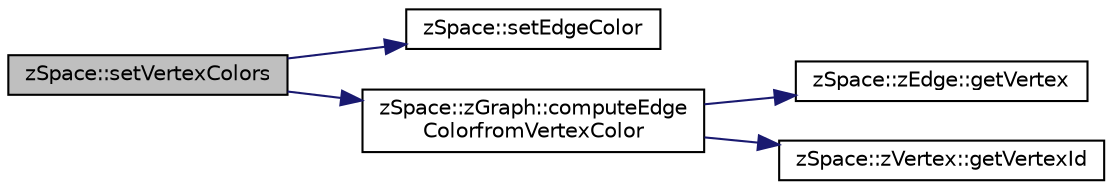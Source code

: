 digraph "zSpace::setVertexColors"
{
 // LATEX_PDF_SIZE
  edge [fontname="Helvetica",fontsize="10",labelfontname="Helvetica",labelfontsize="10"];
  node [fontname="Helvetica",fontsize="10",shape=record];
  rankdir="LR";
  Node44 [label="zSpace::setVertexColors",height=0.2,width=0.4,color="black", fillcolor="grey75", style="filled", fontcolor="black",tooltip="This method sets vertex color of all the vertices with the input color contatiner."];
  Node44 -> Node45 [color="midnightblue",fontsize="10",style="solid",fontname="Helvetica"];
  Node45 [label="zSpace::setEdgeColor",height=0.2,width=0.4,color="black", fillcolor="white", style="filled",URL="$group__z_graph_mesh_utilities.html#gaee6bfa4f8bd3051509412532bbd343dc",tooltip="This method sets edge color of of the input zGraph/zMesh edge and its symmetry edge to the input colo..."];
  Node44 -> Node46 [color="midnightblue",fontsize="10",style="solid",fontname="Helvetica"];
  Node46 [label="zSpace::zGraph::computeEdge\lColorfromVertexColor",height=0.2,width=0.4,color="black", fillcolor="white", style="filled",URL="$classz_space_1_1z_graph.html#a9d24b6ca7f58c16f1284671797267f21",tooltip="This method computes the Edge colors based on the vertex colors."];
  Node46 -> Node47 [color="midnightblue",fontsize="10",style="solid",fontname="Helvetica"];
  Node47 [label="zSpace::zEdge::getVertex",height=0.2,width=0.4,color="black", fillcolor="white", style="filled",URL="$classz_space_1_1z_edge.html#a07c082aa54f78145fdcd5e5e4bb889f1",tooltip="This method returns the vertex pointed to by the current zEdge."];
  Node46 -> Node48 [color="midnightblue",fontsize="10",style="solid",fontname="Helvetica"];
  Node48 [label="zSpace::zVertex::getVertexId",height=0.2,width=0.4,color="black", fillcolor="white", style="filled",URL="$classz_space_1_1z_vertex.html#ae6637ab378719b6c68c8237777fd065e",tooltip="This method returns the vertexId of current zVertex."];
}
